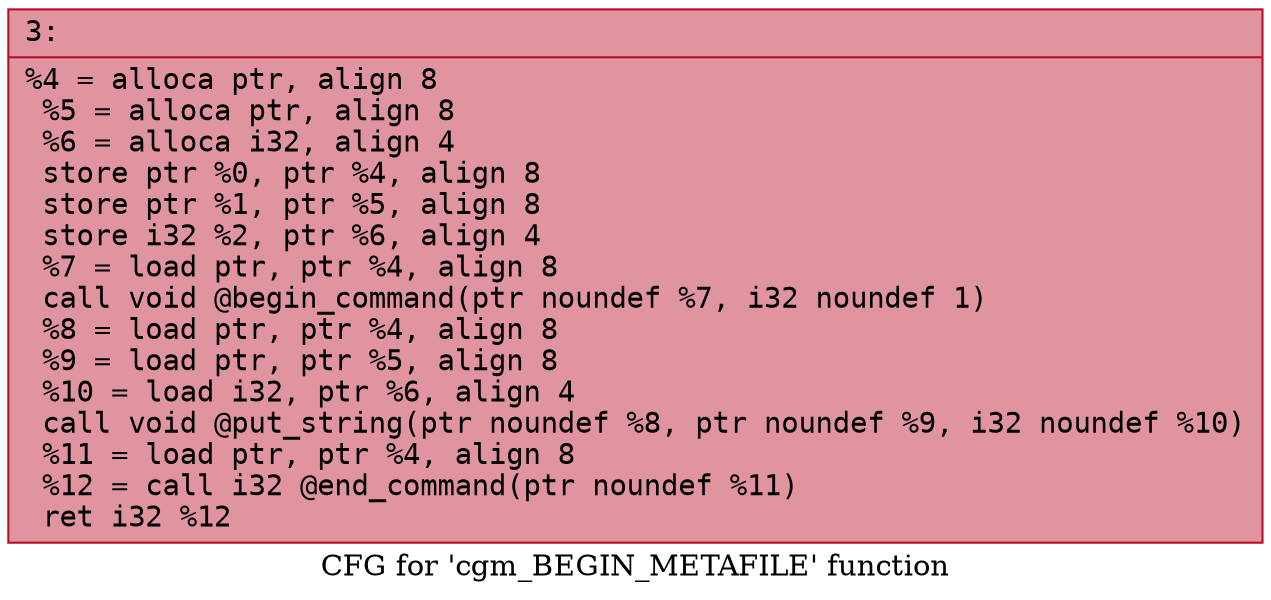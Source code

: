 digraph "CFG for 'cgm_BEGIN_METAFILE' function" {
	label="CFG for 'cgm_BEGIN_METAFILE' function";

	Node0x6000024c54f0 [shape=record,color="#b70d28ff", style=filled, fillcolor="#b70d2870" fontname="Courier",label="{3:\l|  %4 = alloca ptr, align 8\l  %5 = alloca ptr, align 8\l  %6 = alloca i32, align 4\l  store ptr %0, ptr %4, align 8\l  store ptr %1, ptr %5, align 8\l  store i32 %2, ptr %6, align 4\l  %7 = load ptr, ptr %4, align 8\l  call void @begin_command(ptr noundef %7, i32 noundef 1)\l  %8 = load ptr, ptr %4, align 8\l  %9 = load ptr, ptr %5, align 8\l  %10 = load i32, ptr %6, align 4\l  call void @put_string(ptr noundef %8, ptr noundef %9, i32 noundef %10)\l  %11 = load ptr, ptr %4, align 8\l  %12 = call i32 @end_command(ptr noundef %11)\l  ret i32 %12\l}"];
}
